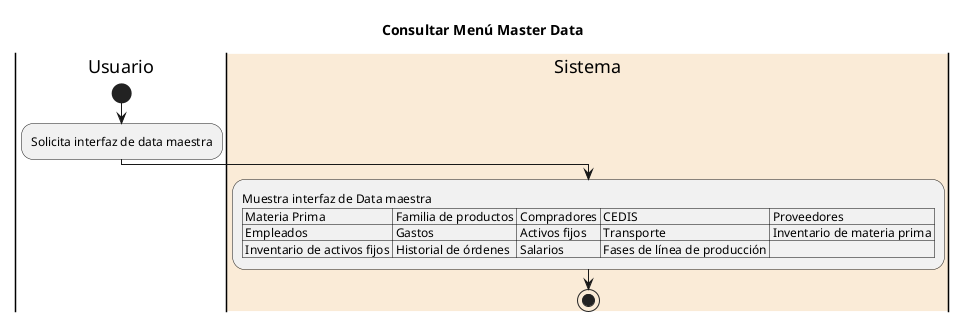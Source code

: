 @startuml Consultar Menú Master Data
title Consultar Menú Master Data

|Usuario|
start

:Solicita interfaz de data maestra;

|#AntiqueWhite|Sistema|
:Muestra interfaz de Data maestra
| Materia Prima | Familia de productos | Compradores | CEDIS | Proveedores |
| Empleados | Gastos | Activos fijos | Transporte | Inventario de materia prima |
| Inventario de activos fijos | Historial de órdenes | Salarios | Fases de línea de producción |;

stop

@enduml